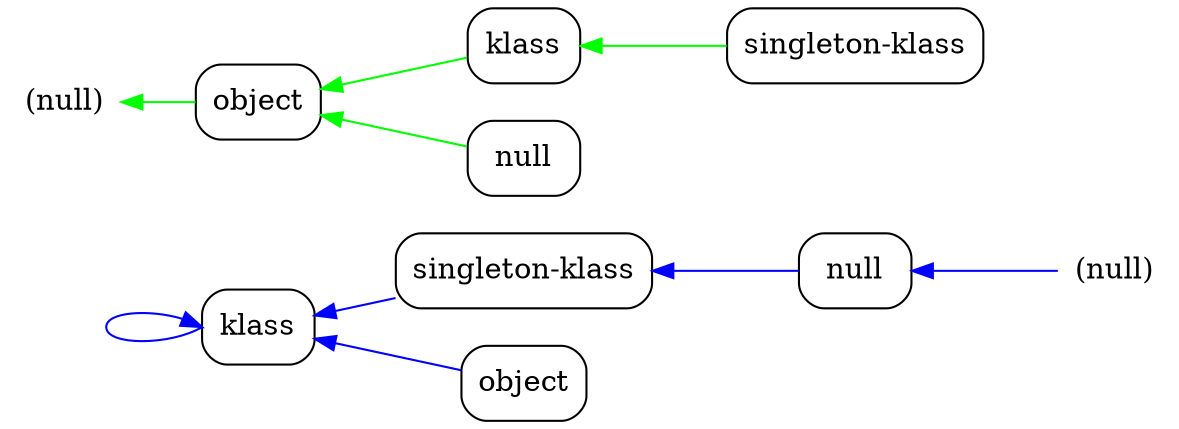 digraph {
  graph [ rankdir = LR ];
  node [ shape = rect, style = rounded ];
  edge [ dir = back ];

  edge [ color = blue ];
  "k-klass" -> "k-singleton-klass" -> "k-null" -> "k-(null)";
  "k-klass":w -> "k-klass":w;
  "k-klass" -> "k-object";

  edge [ color = green ];
  "i-(null)" -> "i-object" -> "i-klass" -> "i-singleton-klass";
  "i-object" -> "i-null";

  "k-(null)" [ shape = plaintext ];
  "i-(null)" [ shape = plaintext ];

  "k-object" [ label = "object" ];
  "k-klass"  [ label = "klass" ];
  "k-singleton-klass" [ label = "singleton-klass" ];
  "k-null"   [ label = "null" ];
  "k-(null)" [ label = "(null)" ];

  "i-object" [ label = "object" ];
  "i-klass"  [ label = "klass" ];
  "i-singleton-klass" [ label = "singleton-klass" ];
  "i-null"   [ label = "null" ];
  "i-(null)" [ label = "(null)" ];

  subgraph { graph [ rank = same ]; "k-object"; "i-klass"; }
}
